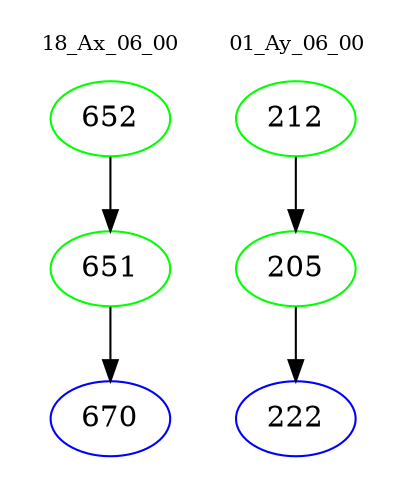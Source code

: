 digraph{
subgraph cluster_0 {
color = white
label = "18_Ax_06_00";
fontsize=10;
T0_652 [label="652", color="green"]
T0_652 -> T0_651 [color="black"]
T0_651 [label="651", color="green"]
T0_651 -> T0_670 [color="black"]
T0_670 [label="670", color="blue"]
}
subgraph cluster_1 {
color = white
label = "01_Ay_06_00";
fontsize=10;
T1_212 [label="212", color="green"]
T1_212 -> T1_205 [color="black"]
T1_205 [label="205", color="green"]
T1_205 -> T1_222 [color="black"]
T1_222 [label="222", color="blue"]
}
}
